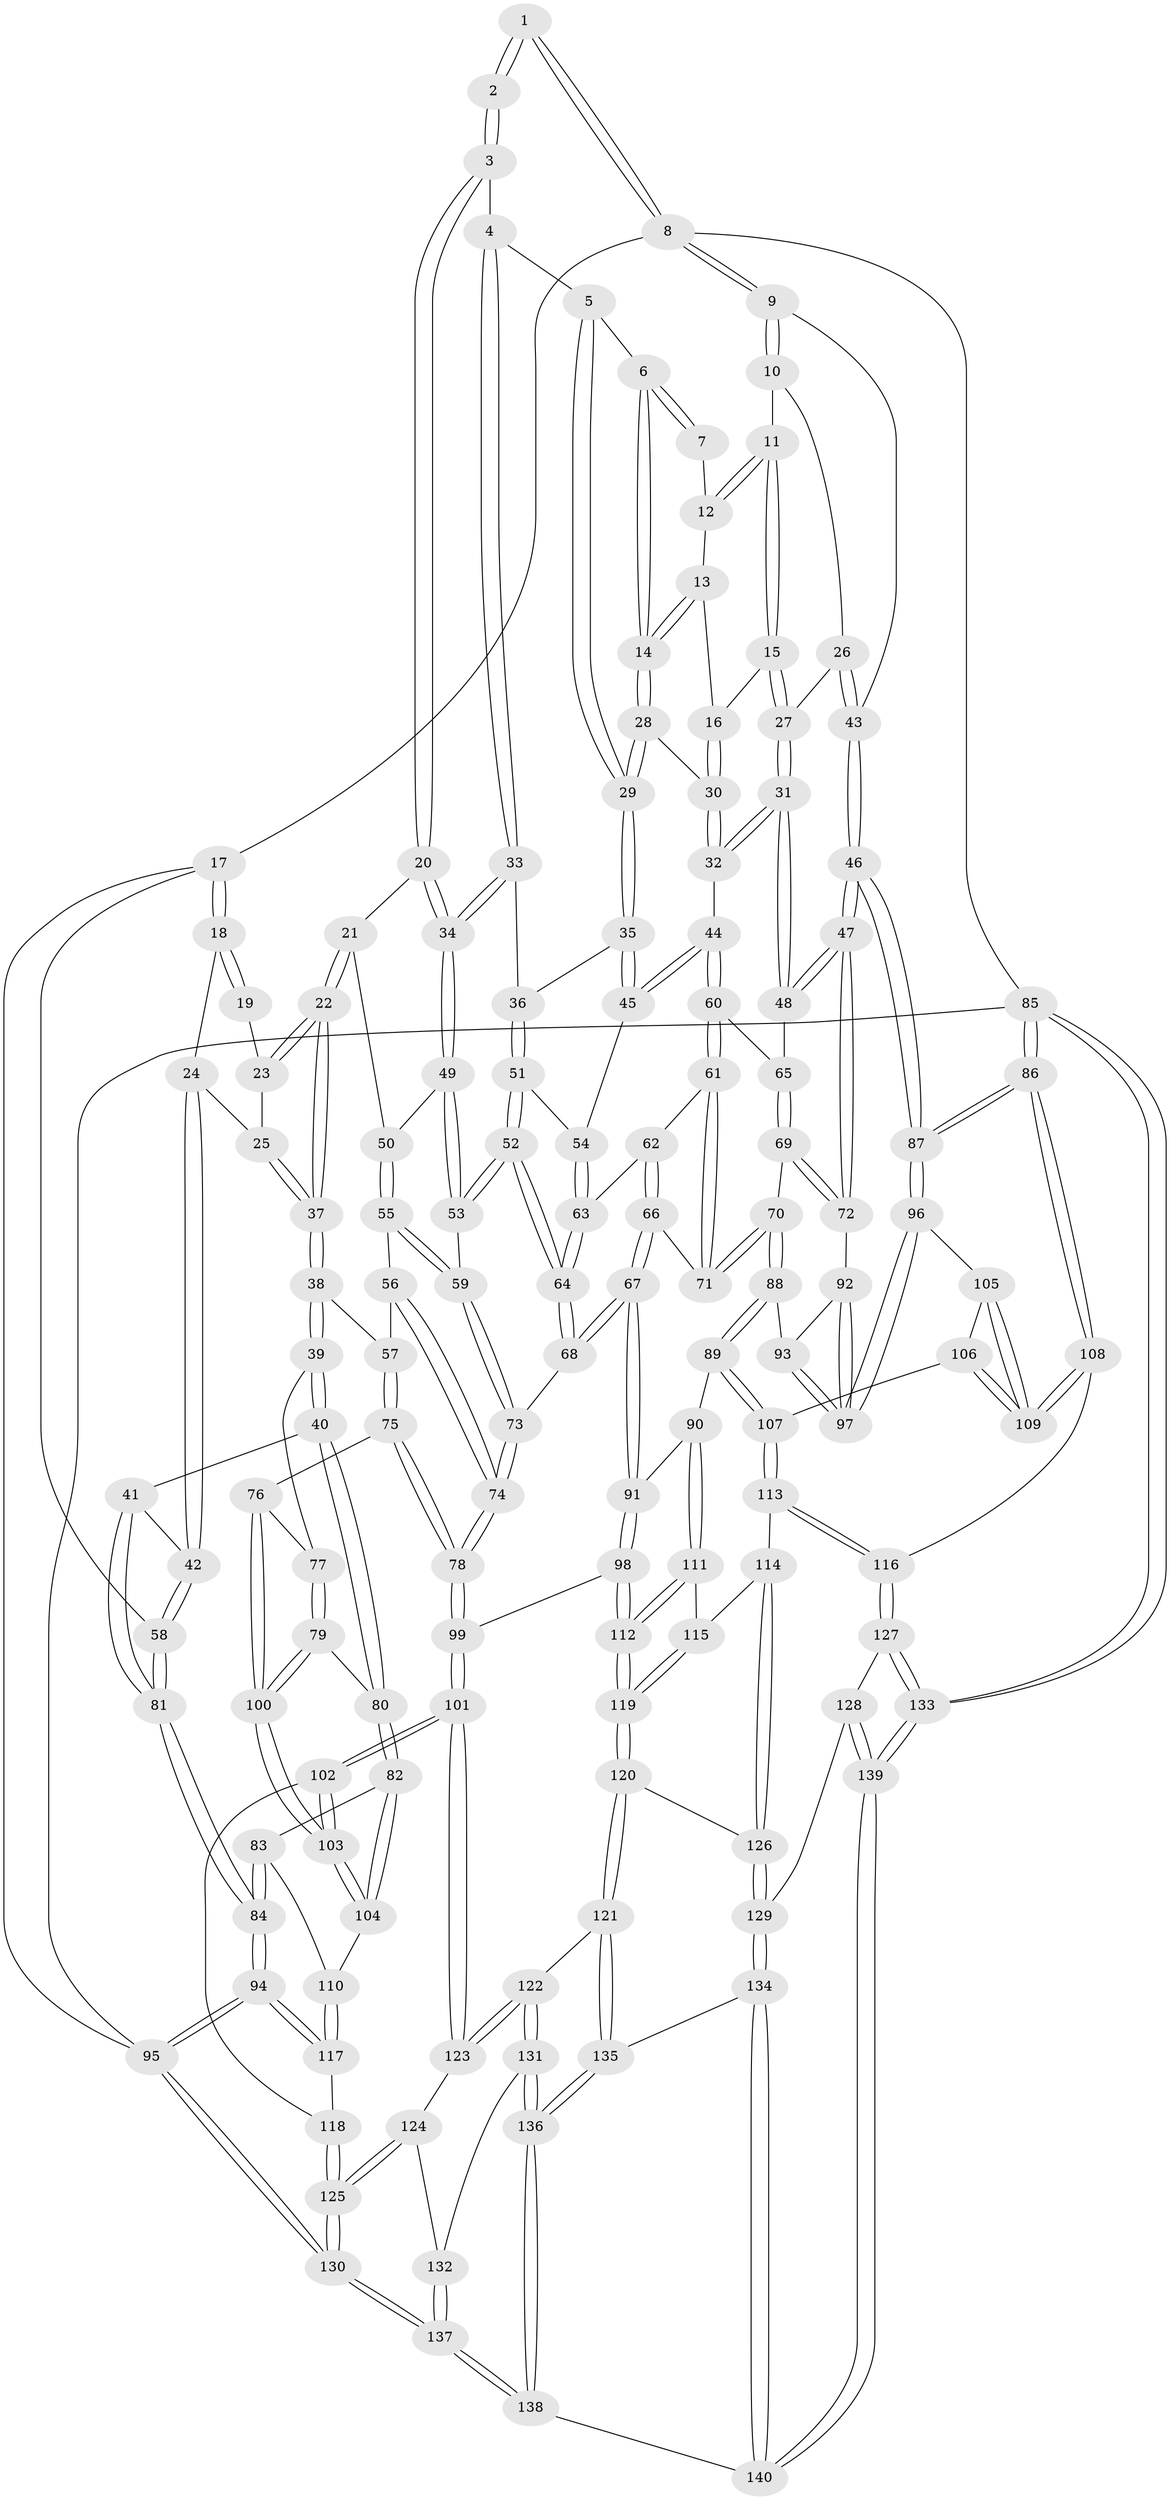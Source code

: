 // Generated by graph-tools (version 1.1) at 2025/27/03/15/25 16:27:57]
// undirected, 140 vertices, 347 edges
graph export_dot {
graph [start="1"]
  node [color=gray90,style=filled];
  1 [pos="+0.8218293997097053+0"];
  2 [pos="+0.45865734232862443+0"];
  3 [pos="+0.479236572462392+0"];
  4 [pos="+0.5926018057909203+0.04293611221147355"];
  5 [pos="+0.6856710496195926+0.067549207842104"];
  6 [pos="+0.6930994962229852+0.06690577501847211"];
  7 [pos="+0.8210119597518364+0"];
  8 [pos="+1+0"];
  9 [pos="+1+0"];
  10 [pos="+0.9620704120018739+0.05723734624323205"];
  11 [pos="+0.9406868174245898+0.06210865935079011"];
  12 [pos="+0.8364216572375569+0"];
  13 [pos="+0.8199436975295137+0.04097052951352156"];
  14 [pos="+0.784765580784388+0.0954633327744102"];
  15 [pos="+0.9075958310696153+0.11409994095115639"];
  16 [pos="+0.8989078105881774+0.11497471164591343"];
  17 [pos="+0+0"];
  18 [pos="+0+0"];
  19 [pos="+0.2786649600266618+0"];
  20 [pos="+0.4066509588709005+0.11404723752885294"];
  21 [pos="+0.3777150601954626+0.15155555058949263"];
  22 [pos="+0.3449713137411517+0.17199705433861873"];
  23 [pos="+0.27803759554619556+0.08710108446072075"];
  24 [pos="+0.17019676466499004+0.12028450669949069"];
  25 [pos="+0.18457849144697508+0.12523098614447944"];
  26 [pos="+0.9646156578481221+0.16894051504995986"];
  27 [pos="+0.9440307583867463+0.17912696137932366"];
  28 [pos="+0.7942457766125838+0.13600683506487918"];
  29 [pos="+0.7085761753683832+0.18251460141529646"];
  30 [pos="+0.8179759410500282+0.15815343533432136"];
  31 [pos="+0.9206738746701046+0.2384309337471485"];
  32 [pos="+0.8345449908829077+0.2122285330096221"];
  33 [pos="+0.5900048679362527+0.15931048760682684"];
  34 [pos="+0.5289728827688868+0.19366390570429004"];
  35 [pos="+0.6994497501819151+0.19545314369089098"];
  36 [pos="+0.6051955240895884+0.17495381432565696"];
  37 [pos="+0.3100610395829329+0.2150818270963013"];
  38 [pos="+0.2968525506557356+0.2798282934244925"];
  39 [pos="+0.22411583427140763+0.30466933940180946"];
  40 [pos="+0.14531183808170325+0.3096824486950391"];
  41 [pos="+0.14426460388324458+0.3084954632924989"];
  42 [pos="+0.12639043494055358+0.27323950975986494"];
  43 [pos="+1+0.02152682748248932"];
  44 [pos="+0.7997124975790875+0.2485891220784474"];
  45 [pos="+0.7118351321481174+0.23108593847966366"];
  46 [pos="+1+0.4009077547306918"];
  47 [pos="+1+0.3644075145092853"];
  48 [pos="+0.9321641948419982+0.2590799049703211"];
  49 [pos="+0.5118369119313979+0.2302158837519193"];
  50 [pos="+0.4445367460240608+0.2238249141887155"];
  51 [pos="+0.6117932789259048+0.25746618969136603"];
  52 [pos="+0.5943424936080944+0.3149904838466462"];
  53 [pos="+0.5166999911725991+0.2765099797737368"];
  54 [pos="+0.7031950524733529+0.24973574902802986"];
  55 [pos="+0.42462096289495527+0.3008746227640351"];
  56 [pos="+0.41109936671295555+0.30362928077078016"];
  57 [pos="+0.31743002439004+0.2986550932652224"];
  58 [pos="+0+0"];
  59 [pos="+0.47064031260170536+0.3106619538701201"];
  60 [pos="+0.7972111528752935+0.2914328939481556"];
  61 [pos="+0.7758252817562954+0.31592456287087056"];
  62 [pos="+0.7047987013623677+0.28693652511065904"];
  63 [pos="+0.7000990572635168+0.2829792283850106"];
  64 [pos="+0.6135515809948169+0.3546365146246647"];
  65 [pos="+0.8467581209567396+0.32136286143238013"];
  66 [pos="+0.7375413956818707+0.39635328545677456"];
  67 [pos="+0.6584285898337999+0.4563472425019407"];
  68 [pos="+0.6157436828929126+0.4016295814929779"];
  69 [pos="+0.8618711107888616+0.4008745904036651"];
  70 [pos="+0.8559893163833784+0.40490438897007913"];
  71 [pos="+0.7597238878370661+0.3847328759145237"];
  72 [pos="+0.9980372527437444+0.3821821505504237"];
  73 [pos="+0.4942791848415388+0.40322158082536924"];
  74 [pos="+0.4421387002068171+0.44247763635096643"];
  75 [pos="+0.3563774073666825+0.4438924835634799"];
  76 [pos="+0.29594214578317535+0.46848513186727264"];
  77 [pos="+0.2400813934114322+0.38968010528679736"];
  78 [pos="+0.4143628774564419+0.47256809516386916"];
  79 [pos="+0.2013817325794302+0.4786293676310084"];
  80 [pos="+0.10293845631128587+0.44287383680584774"];
  81 [pos="+0+0.3452783992974338"];
  82 [pos="+0.028757614728511707+0.49851725794014223"];
  83 [pos="+0.02776194448392222+0.49883242648004045"];
  84 [pos="+0+0.5407834540470159"];
  85 [pos="+1+1"];
  86 [pos="+1+0.7814191974494943"];
  87 [pos="+1+0.4080966195743908"];
  88 [pos="+0.8375981033911317+0.5170217992626303"];
  89 [pos="+0.7982252341298487+0.5428061213344157"];
  90 [pos="+0.7007602405198277+0.5434364753854977"];
  91 [pos="+0.6632191133410767+0.5153625600178682"];
  92 [pos="+0.9310734789480073+0.4694650778632429"];
  93 [pos="+0.8387393239392411+0.5171798145136186"];
  94 [pos="+0+1"];
  95 [pos="+0+1"];
  96 [pos="+0.9415049362371933+0.5596963522435122"];
  97 [pos="+0.9294500945956224+0.5515182958215289"];
  98 [pos="+0.5590137732641298+0.5764367582113307"];
  99 [pos="+0.45199147064759826+0.5872683262171705"];
  100 [pos="+0.24613169679646624+0.5060923820381458"];
  101 [pos="+0.3896576145091774+0.6760026291789237"];
  102 [pos="+0.2757455528320246+0.6411859247521017"];
  103 [pos="+0.24959272213016115+0.6140974076588311"];
  104 [pos="+0.18995514898544322+0.6132037426371509"];
  105 [pos="+0.9388520302107155+0.5854656780497031"];
  106 [pos="+0.862223912758569+0.6315155175162115"];
  107 [pos="+0.8521335180512157+0.6316416559159577"];
  108 [pos="+1+0.7330214306444272"];
  109 [pos="+1+0.7260992321964983"];
  110 [pos="+0.12723979443206057+0.6623543212566427"];
  111 [pos="+0.7115752169916467+0.6227202838484004"];
  112 [pos="+0.6131286733507063+0.7479690989102364"];
  113 [pos="+0.8178599681150373+0.7098949894957483"];
  114 [pos="+0.7764248017360128+0.7084670842583631"];
  115 [pos="+0.7605930220348319+0.6969395094281957"];
  116 [pos="+0.8921996761267003+0.7791420149651269"];
  117 [pos="+0.08532911876927794+0.7156821210551858"];
  118 [pos="+0.2332923680905244+0.694934971352994"];
  119 [pos="+0.6095816766991448+0.7781186158086724"];
  120 [pos="+0.6078801844663929+0.7830028842327574"];
  121 [pos="+0.5414194409735881+0.8144470324261632"];
  122 [pos="+0.4595142425614037+0.7991991510475926"];
  123 [pos="+0.3915186679309505+0.6838078440709062"];
  124 [pos="+0.27472749539251556+0.8037174635333769"];
  125 [pos="+0.15555206968886184+0.8764945783767967"];
  126 [pos="+0.7205207465961153+0.8418027729856604"];
  127 [pos="+0.8667087085205898+0.8317729507812177"];
  128 [pos="+0.782315241201914+0.8945593464747849"];
  129 [pos="+0.7534860232732723+0.8859802011610374"];
  130 [pos="+0+1"];
  131 [pos="+0.40605789428727046+0.8838066819574343"];
  132 [pos="+0.39943739867247907+0.8881892080468624"];
  133 [pos="+1+1"];
  134 [pos="+0.6733991337284574+0.951852075639461"];
  135 [pos="+0.5602852799649244+0.8784202026975575"];
  136 [pos="+0.5376073938990644+1"];
  137 [pos="+0+1"];
  138 [pos="+0.5686141360213677+1"];
  139 [pos="+0.9716692066342001+1"];
  140 [pos="+0.5788898150854277+1"];
  1 -- 2;
  1 -- 2;
  1 -- 8;
  1 -- 8;
  2 -- 3;
  2 -- 3;
  3 -- 4;
  3 -- 20;
  3 -- 20;
  4 -- 5;
  4 -- 33;
  4 -- 33;
  5 -- 6;
  5 -- 29;
  5 -- 29;
  6 -- 7;
  6 -- 7;
  6 -- 14;
  6 -- 14;
  7 -- 12;
  8 -- 9;
  8 -- 9;
  8 -- 17;
  8 -- 85;
  9 -- 10;
  9 -- 10;
  9 -- 43;
  10 -- 11;
  10 -- 26;
  11 -- 12;
  11 -- 12;
  11 -- 15;
  11 -- 15;
  12 -- 13;
  13 -- 14;
  13 -- 14;
  13 -- 16;
  14 -- 28;
  14 -- 28;
  15 -- 16;
  15 -- 27;
  15 -- 27;
  16 -- 30;
  16 -- 30;
  17 -- 18;
  17 -- 18;
  17 -- 58;
  17 -- 95;
  18 -- 19;
  18 -- 19;
  18 -- 24;
  19 -- 23;
  20 -- 21;
  20 -- 34;
  20 -- 34;
  21 -- 22;
  21 -- 22;
  21 -- 50;
  22 -- 23;
  22 -- 23;
  22 -- 37;
  22 -- 37;
  23 -- 25;
  24 -- 25;
  24 -- 42;
  24 -- 42;
  25 -- 37;
  25 -- 37;
  26 -- 27;
  26 -- 43;
  26 -- 43;
  27 -- 31;
  27 -- 31;
  28 -- 29;
  28 -- 29;
  28 -- 30;
  29 -- 35;
  29 -- 35;
  30 -- 32;
  30 -- 32;
  31 -- 32;
  31 -- 32;
  31 -- 48;
  31 -- 48;
  32 -- 44;
  33 -- 34;
  33 -- 34;
  33 -- 36;
  34 -- 49;
  34 -- 49;
  35 -- 36;
  35 -- 45;
  35 -- 45;
  36 -- 51;
  36 -- 51;
  37 -- 38;
  37 -- 38;
  38 -- 39;
  38 -- 39;
  38 -- 57;
  39 -- 40;
  39 -- 40;
  39 -- 77;
  40 -- 41;
  40 -- 80;
  40 -- 80;
  41 -- 42;
  41 -- 81;
  41 -- 81;
  42 -- 58;
  42 -- 58;
  43 -- 46;
  43 -- 46;
  44 -- 45;
  44 -- 45;
  44 -- 60;
  44 -- 60;
  45 -- 54;
  46 -- 47;
  46 -- 47;
  46 -- 87;
  46 -- 87;
  47 -- 48;
  47 -- 48;
  47 -- 72;
  47 -- 72;
  48 -- 65;
  49 -- 50;
  49 -- 53;
  49 -- 53;
  50 -- 55;
  50 -- 55;
  51 -- 52;
  51 -- 52;
  51 -- 54;
  52 -- 53;
  52 -- 53;
  52 -- 64;
  52 -- 64;
  53 -- 59;
  54 -- 63;
  54 -- 63;
  55 -- 56;
  55 -- 59;
  55 -- 59;
  56 -- 57;
  56 -- 74;
  56 -- 74;
  57 -- 75;
  57 -- 75;
  58 -- 81;
  58 -- 81;
  59 -- 73;
  59 -- 73;
  60 -- 61;
  60 -- 61;
  60 -- 65;
  61 -- 62;
  61 -- 71;
  61 -- 71;
  62 -- 63;
  62 -- 66;
  62 -- 66;
  63 -- 64;
  63 -- 64;
  64 -- 68;
  64 -- 68;
  65 -- 69;
  65 -- 69;
  66 -- 67;
  66 -- 67;
  66 -- 71;
  67 -- 68;
  67 -- 68;
  67 -- 91;
  67 -- 91;
  68 -- 73;
  69 -- 70;
  69 -- 72;
  69 -- 72;
  70 -- 71;
  70 -- 71;
  70 -- 88;
  70 -- 88;
  72 -- 92;
  73 -- 74;
  73 -- 74;
  74 -- 78;
  74 -- 78;
  75 -- 76;
  75 -- 78;
  75 -- 78;
  76 -- 77;
  76 -- 100;
  76 -- 100;
  77 -- 79;
  77 -- 79;
  78 -- 99;
  78 -- 99;
  79 -- 80;
  79 -- 100;
  79 -- 100;
  80 -- 82;
  80 -- 82;
  81 -- 84;
  81 -- 84;
  82 -- 83;
  82 -- 104;
  82 -- 104;
  83 -- 84;
  83 -- 84;
  83 -- 110;
  84 -- 94;
  84 -- 94;
  85 -- 86;
  85 -- 86;
  85 -- 133;
  85 -- 133;
  85 -- 95;
  86 -- 87;
  86 -- 87;
  86 -- 108;
  86 -- 108;
  87 -- 96;
  87 -- 96;
  88 -- 89;
  88 -- 89;
  88 -- 93;
  89 -- 90;
  89 -- 107;
  89 -- 107;
  90 -- 91;
  90 -- 111;
  90 -- 111;
  91 -- 98;
  91 -- 98;
  92 -- 93;
  92 -- 97;
  92 -- 97;
  93 -- 97;
  93 -- 97;
  94 -- 95;
  94 -- 95;
  94 -- 117;
  94 -- 117;
  95 -- 130;
  95 -- 130;
  96 -- 97;
  96 -- 97;
  96 -- 105;
  98 -- 99;
  98 -- 112;
  98 -- 112;
  99 -- 101;
  99 -- 101;
  100 -- 103;
  100 -- 103;
  101 -- 102;
  101 -- 102;
  101 -- 123;
  101 -- 123;
  102 -- 103;
  102 -- 103;
  102 -- 118;
  103 -- 104;
  103 -- 104;
  104 -- 110;
  105 -- 106;
  105 -- 109;
  105 -- 109;
  106 -- 107;
  106 -- 109;
  106 -- 109;
  107 -- 113;
  107 -- 113;
  108 -- 109;
  108 -- 109;
  108 -- 116;
  110 -- 117;
  110 -- 117;
  111 -- 112;
  111 -- 112;
  111 -- 115;
  112 -- 119;
  112 -- 119;
  113 -- 114;
  113 -- 116;
  113 -- 116;
  114 -- 115;
  114 -- 126;
  114 -- 126;
  115 -- 119;
  115 -- 119;
  116 -- 127;
  116 -- 127;
  117 -- 118;
  118 -- 125;
  118 -- 125;
  119 -- 120;
  119 -- 120;
  120 -- 121;
  120 -- 121;
  120 -- 126;
  121 -- 122;
  121 -- 135;
  121 -- 135;
  122 -- 123;
  122 -- 123;
  122 -- 131;
  122 -- 131;
  123 -- 124;
  124 -- 125;
  124 -- 125;
  124 -- 132;
  125 -- 130;
  125 -- 130;
  126 -- 129;
  126 -- 129;
  127 -- 128;
  127 -- 133;
  127 -- 133;
  128 -- 129;
  128 -- 139;
  128 -- 139;
  129 -- 134;
  129 -- 134;
  130 -- 137;
  130 -- 137;
  131 -- 132;
  131 -- 136;
  131 -- 136;
  132 -- 137;
  132 -- 137;
  133 -- 139;
  133 -- 139;
  134 -- 135;
  134 -- 140;
  134 -- 140;
  135 -- 136;
  135 -- 136;
  136 -- 138;
  136 -- 138;
  137 -- 138;
  137 -- 138;
  138 -- 140;
  139 -- 140;
  139 -- 140;
}
